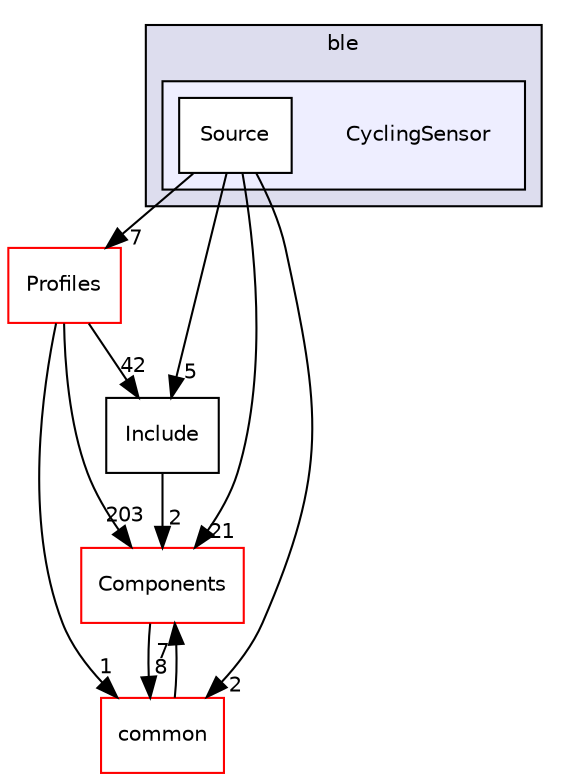 digraph "C:/Work.git/ble/BLE-CC254x-1.4.0/Projects/ble/CyclingSensor" {
  compound=true
  node [ fontsize="10", fontname="Helvetica"];
  edge [ labelfontsize="10", labelfontname="Helvetica"];
  subgraph clusterdir_116175837578d417cf55547b959ccd07 {
    graph [ bgcolor="#ddddee", pencolor="black", label="ble" fontname="Helvetica", fontsize="10", URL="dir_116175837578d417cf55547b959ccd07.html"]
  subgraph clusterdir_c462f6905f2f475c83100787049a0d00 {
    graph [ bgcolor="#eeeeff", pencolor="black", label="" URL="dir_c462f6905f2f475c83100787049a0d00.html"];
    dir_c462f6905f2f475c83100787049a0d00 [shape=plaintext label="CyclingSensor"];
    dir_40ad52b171a104cb57801531d8cbfd24 [shape=box label="Source" color="black" fillcolor="white" style="filled" URL="dir_40ad52b171a104cb57801531d8cbfd24.html"];
  }
  }
  dir_7a2b63247ca617f0e1ef727740be8a23 [shape=box label="Components" fillcolor="white" style="filled" color="red" URL="dir_7a2b63247ca617f0e1ef727740be8a23.html"];
  dir_bbf25acfb389de4a0b62fe1493a77c04 [shape=box label="Profiles" fillcolor="white" style="filled" color="red" URL="dir_bbf25acfb389de4a0b62fe1493a77c04.html"];
  dir_75d9d4b6f44aa532429bfdb05dd9374d [shape=box label="common" fillcolor="white" style="filled" color="red" URL="dir_75d9d4b6f44aa532429bfdb05dd9374d.html"];
  dir_c92cc19f0c851bfd7369f25eb8781a13 [shape=box label="Include" URL="dir_c92cc19f0c851bfd7369f25eb8781a13.html"];
  dir_7a2b63247ca617f0e1ef727740be8a23->dir_75d9d4b6f44aa532429bfdb05dd9374d [headlabel="8", labeldistance=1.5 headhref="dir_000001_000049.html"];
  dir_40ad52b171a104cb57801531d8cbfd24->dir_7a2b63247ca617f0e1ef727740be8a23 [headlabel="21", labeldistance=1.5 headhref="dir_000054_000001.html"];
  dir_40ad52b171a104cb57801531d8cbfd24->dir_bbf25acfb389de4a0b62fe1493a77c04 [headlabel="7", labeldistance=1.5 headhref="dir_000054_000078.html"];
  dir_40ad52b171a104cb57801531d8cbfd24->dir_75d9d4b6f44aa532429bfdb05dd9374d [headlabel="2", labeldistance=1.5 headhref="dir_000054_000049.html"];
  dir_40ad52b171a104cb57801531d8cbfd24->dir_c92cc19f0c851bfd7369f25eb8781a13 [headlabel="5", labeldistance=1.5 headhref="dir_000054_000069.html"];
  dir_bbf25acfb389de4a0b62fe1493a77c04->dir_7a2b63247ca617f0e1ef727740be8a23 [headlabel="203", labeldistance=1.5 headhref="dir_000078_000001.html"];
  dir_bbf25acfb389de4a0b62fe1493a77c04->dir_75d9d4b6f44aa532429bfdb05dd9374d [headlabel="1", labeldistance=1.5 headhref="dir_000078_000049.html"];
  dir_bbf25acfb389de4a0b62fe1493a77c04->dir_c92cc19f0c851bfd7369f25eb8781a13 [headlabel="42", labeldistance=1.5 headhref="dir_000078_000069.html"];
  dir_75d9d4b6f44aa532429bfdb05dd9374d->dir_7a2b63247ca617f0e1ef727740be8a23 [headlabel="7", labeldistance=1.5 headhref="dir_000049_000001.html"];
  dir_c92cc19f0c851bfd7369f25eb8781a13->dir_7a2b63247ca617f0e1ef727740be8a23 [headlabel="2", labeldistance=1.5 headhref="dir_000069_000001.html"];
}
